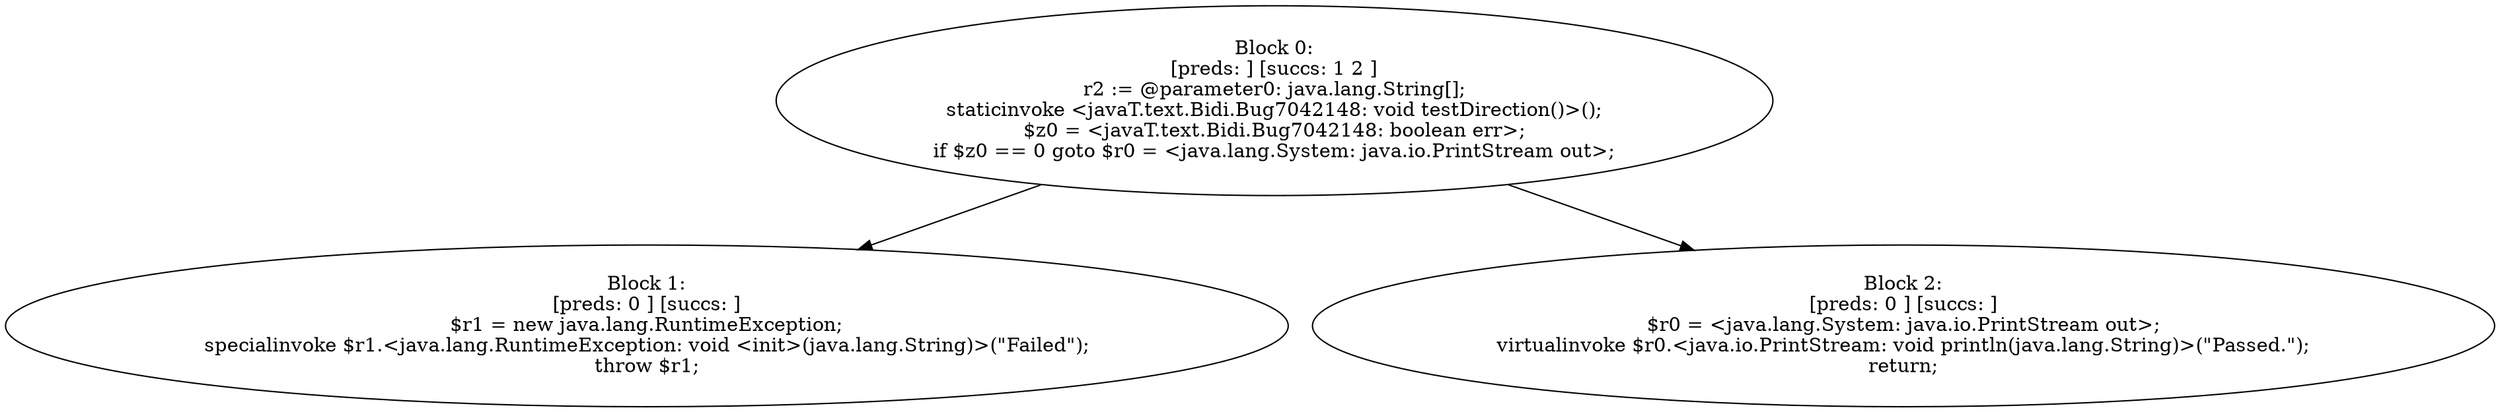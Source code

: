 digraph "unitGraph" {
    "Block 0:
[preds: ] [succs: 1 2 ]
r2 := @parameter0: java.lang.String[];
staticinvoke <javaT.text.Bidi.Bug7042148: void testDirection()>();
$z0 = <javaT.text.Bidi.Bug7042148: boolean err>;
if $z0 == 0 goto $r0 = <java.lang.System: java.io.PrintStream out>;
"
    "Block 1:
[preds: 0 ] [succs: ]
$r1 = new java.lang.RuntimeException;
specialinvoke $r1.<java.lang.RuntimeException: void <init>(java.lang.String)>(\"Failed\");
throw $r1;
"
    "Block 2:
[preds: 0 ] [succs: ]
$r0 = <java.lang.System: java.io.PrintStream out>;
virtualinvoke $r0.<java.io.PrintStream: void println(java.lang.String)>(\"Passed.\");
return;
"
    "Block 0:
[preds: ] [succs: 1 2 ]
r2 := @parameter0: java.lang.String[];
staticinvoke <javaT.text.Bidi.Bug7042148: void testDirection()>();
$z0 = <javaT.text.Bidi.Bug7042148: boolean err>;
if $z0 == 0 goto $r0 = <java.lang.System: java.io.PrintStream out>;
"->"Block 1:
[preds: 0 ] [succs: ]
$r1 = new java.lang.RuntimeException;
specialinvoke $r1.<java.lang.RuntimeException: void <init>(java.lang.String)>(\"Failed\");
throw $r1;
";
    "Block 0:
[preds: ] [succs: 1 2 ]
r2 := @parameter0: java.lang.String[];
staticinvoke <javaT.text.Bidi.Bug7042148: void testDirection()>();
$z0 = <javaT.text.Bidi.Bug7042148: boolean err>;
if $z0 == 0 goto $r0 = <java.lang.System: java.io.PrintStream out>;
"->"Block 2:
[preds: 0 ] [succs: ]
$r0 = <java.lang.System: java.io.PrintStream out>;
virtualinvoke $r0.<java.io.PrintStream: void println(java.lang.String)>(\"Passed.\");
return;
";
}
